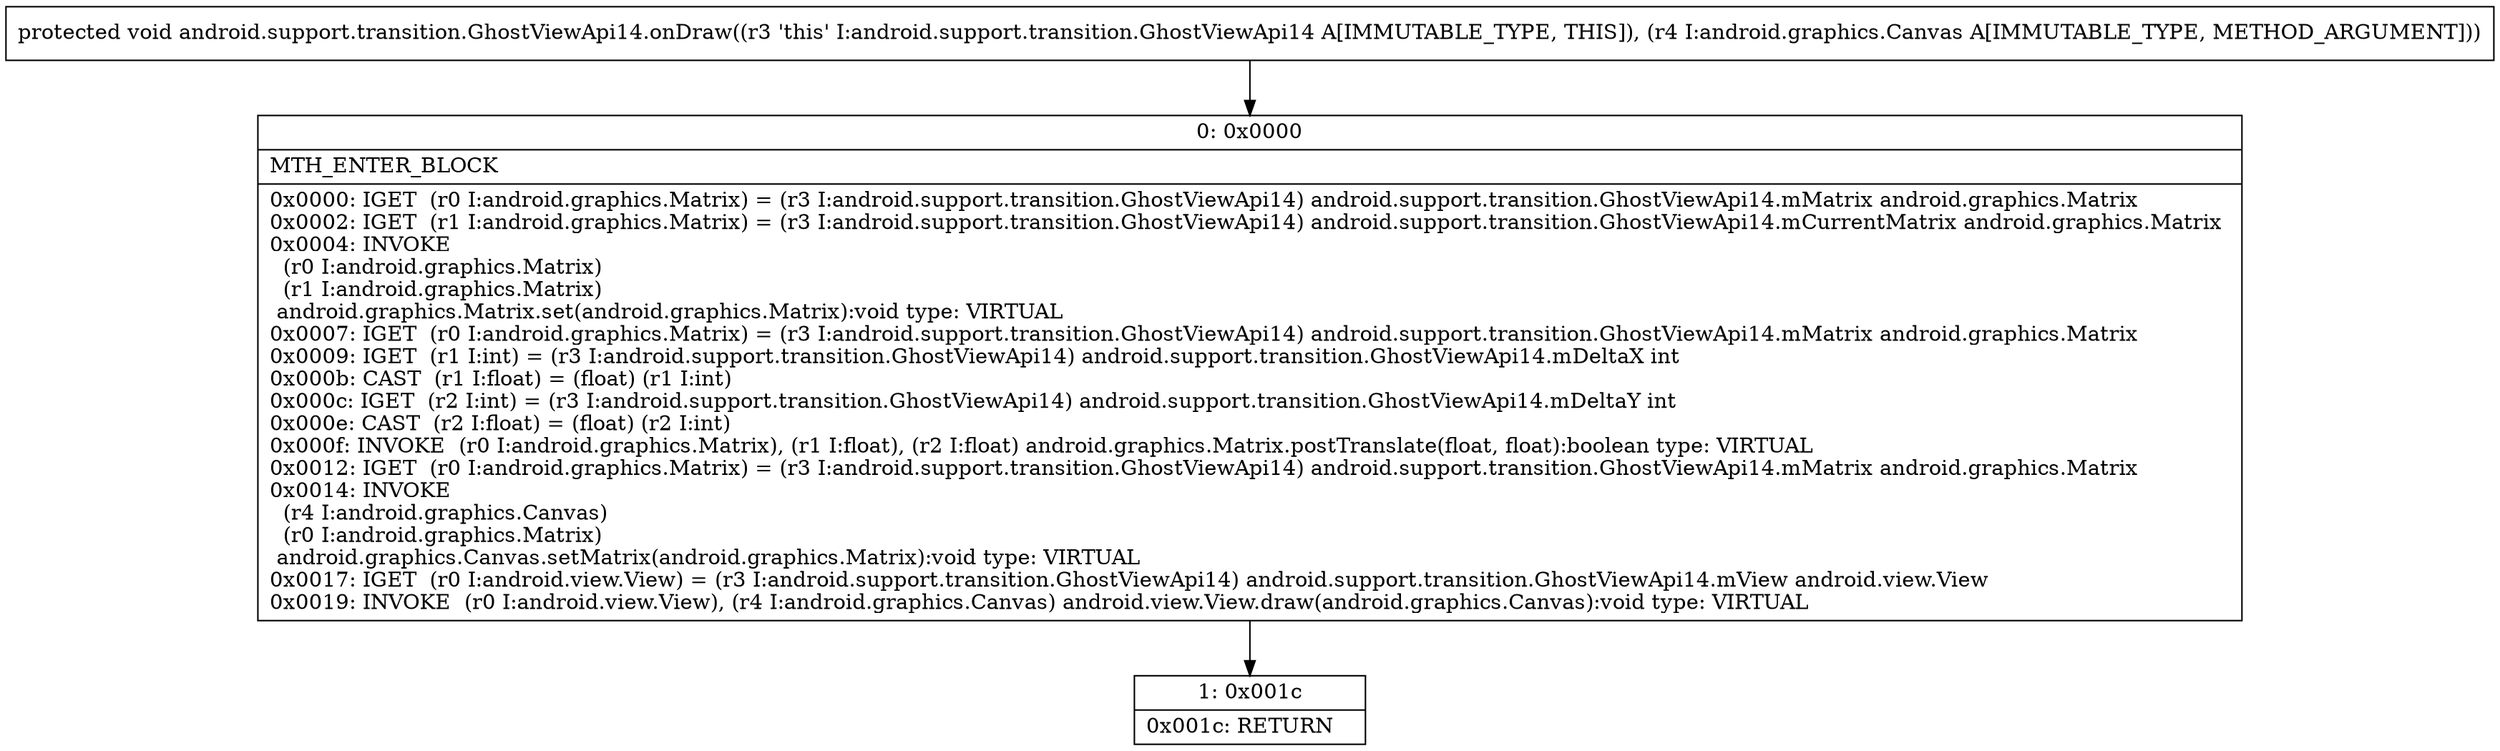 digraph "CFG forandroid.support.transition.GhostViewApi14.onDraw(Landroid\/graphics\/Canvas;)V" {
Node_0 [shape=record,label="{0\:\ 0x0000|MTH_ENTER_BLOCK\l|0x0000: IGET  (r0 I:android.graphics.Matrix) = (r3 I:android.support.transition.GhostViewApi14) android.support.transition.GhostViewApi14.mMatrix android.graphics.Matrix \l0x0002: IGET  (r1 I:android.graphics.Matrix) = (r3 I:android.support.transition.GhostViewApi14) android.support.transition.GhostViewApi14.mCurrentMatrix android.graphics.Matrix \l0x0004: INVOKE  \l  (r0 I:android.graphics.Matrix)\l  (r1 I:android.graphics.Matrix)\l android.graphics.Matrix.set(android.graphics.Matrix):void type: VIRTUAL \l0x0007: IGET  (r0 I:android.graphics.Matrix) = (r3 I:android.support.transition.GhostViewApi14) android.support.transition.GhostViewApi14.mMatrix android.graphics.Matrix \l0x0009: IGET  (r1 I:int) = (r3 I:android.support.transition.GhostViewApi14) android.support.transition.GhostViewApi14.mDeltaX int \l0x000b: CAST  (r1 I:float) = (float) (r1 I:int) \l0x000c: IGET  (r2 I:int) = (r3 I:android.support.transition.GhostViewApi14) android.support.transition.GhostViewApi14.mDeltaY int \l0x000e: CAST  (r2 I:float) = (float) (r2 I:int) \l0x000f: INVOKE  (r0 I:android.graphics.Matrix), (r1 I:float), (r2 I:float) android.graphics.Matrix.postTranslate(float, float):boolean type: VIRTUAL \l0x0012: IGET  (r0 I:android.graphics.Matrix) = (r3 I:android.support.transition.GhostViewApi14) android.support.transition.GhostViewApi14.mMatrix android.graphics.Matrix \l0x0014: INVOKE  \l  (r4 I:android.graphics.Canvas)\l  (r0 I:android.graphics.Matrix)\l android.graphics.Canvas.setMatrix(android.graphics.Matrix):void type: VIRTUAL \l0x0017: IGET  (r0 I:android.view.View) = (r3 I:android.support.transition.GhostViewApi14) android.support.transition.GhostViewApi14.mView android.view.View \l0x0019: INVOKE  (r0 I:android.view.View), (r4 I:android.graphics.Canvas) android.view.View.draw(android.graphics.Canvas):void type: VIRTUAL \l}"];
Node_1 [shape=record,label="{1\:\ 0x001c|0x001c: RETURN   \l}"];
MethodNode[shape=record,label="{protected void android.support.transition.GhostViewApi14.onDraw((r3 'this' I:android.support.transition.GhostViewApi14 A[IMMUTABLE_TYPE, THIS]), (r4 I:android.graphics.Canvas A[IMMUTABLE_TYPE, METHOD_ARGUMENT])) }"];
MethodNode -> Node_0;
Node_0 -> Node_1;
}

